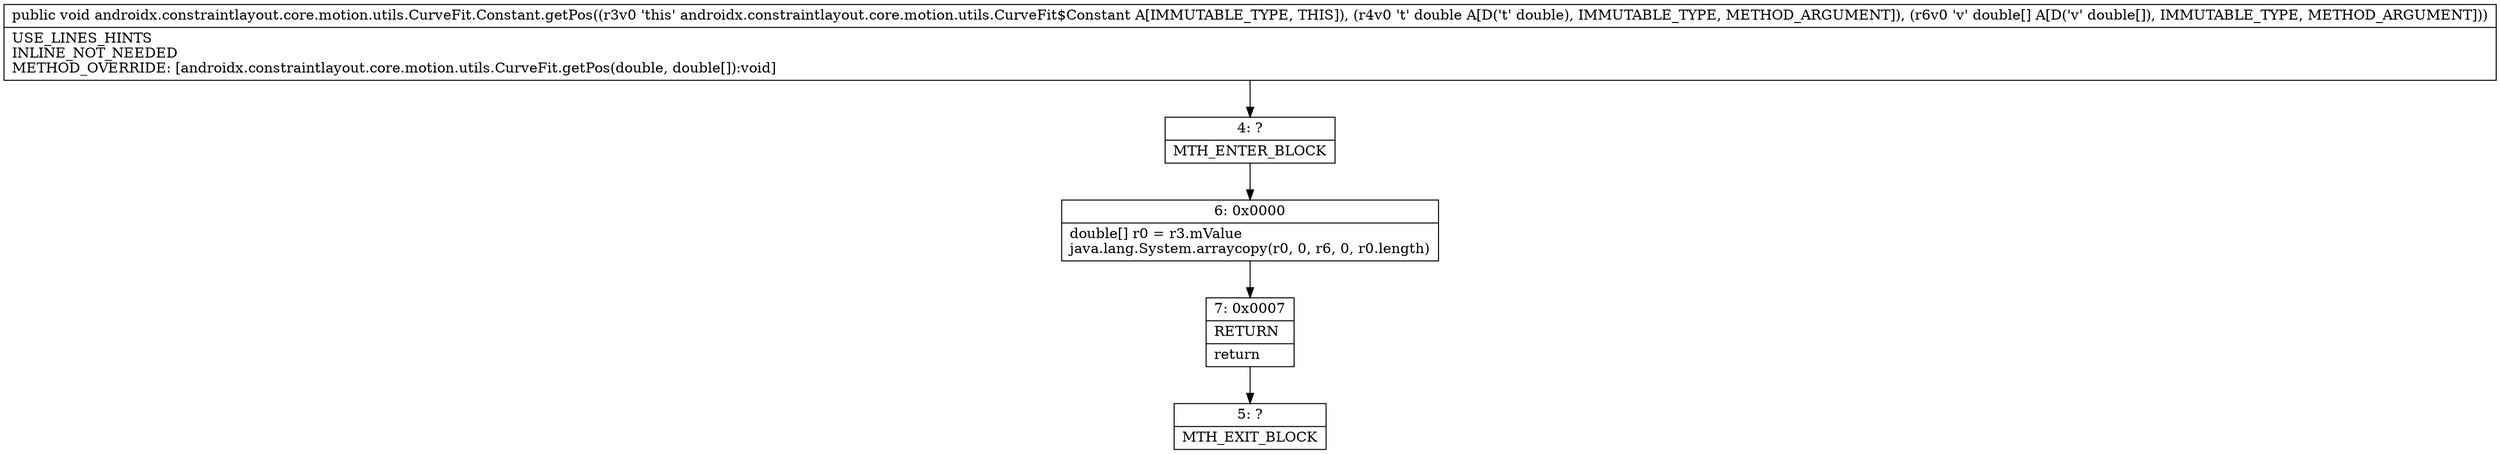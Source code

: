 digraph "CFG forandroidx.constraintlayout.core.motion.utils.CurveFit.Constant.getPos(D[D)V" {
Node_4 [shape=record,label="{4\:\ ?|MTH_ENTER_BLOCK\l}"];
Node_6 [shape=record,label="{6\:\ 0x0000|double[] r0 = r3.mValue\ljava.lang.System.arraycopy(r0, 0, r6, 0, r0.length)\l}"];
Node_7 [shape=record,label="{7\:\ 0x0007|RETURN\l|return\l}"];
Node_5 [shape=record,label="{5\:\ ?|MTH_EXIT_BLOCK\l}"];
MethodNode[shape=record,label="{public void androidx.constraintlayout.core.motion.utils.CurveFit.Constant.getPos((r3v0 'this' androidx.constraintlayout.core.motion.utils.CurveFit$Constant A[IMMUTABLE_TYPE, THIS]), (r4v0 't' double A[D('t' double), IMMUTABLE_TYPE, METHOD_ARGUMENT]), (r6v0 'v' double[] A[D('v' double[]), IMMUTABLE_TYPE, METHOD_ARGUMENT]))  | USE_LINES_HINTS\lINLINE_NOT_NEEDED\lMETHOD_OVERRIDE: [androidx.constraintlayout.core.motion.utils.CurveFit.getPos(double, double[]):void]\l}"];
MethodNode -> Node_4;Node_4 -> Node_6;
Node_6 -> Node_7;
Node_7 -> Node_5;
}

